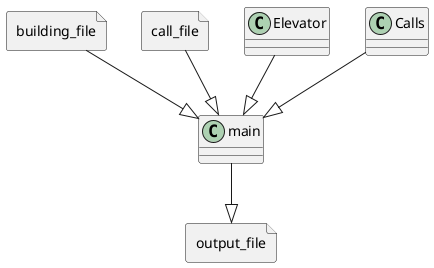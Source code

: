 @startuml
'https://plantuml.com/class-diagram

building_file --|> main
call_file --|> main
Elevator --|> main
Calls --|> main
main --|> output_file

file output_file{
}

file building_file{
}
file call_file{
}
class main {
}
class Elevator {

}
class Calls{
}

@enduml